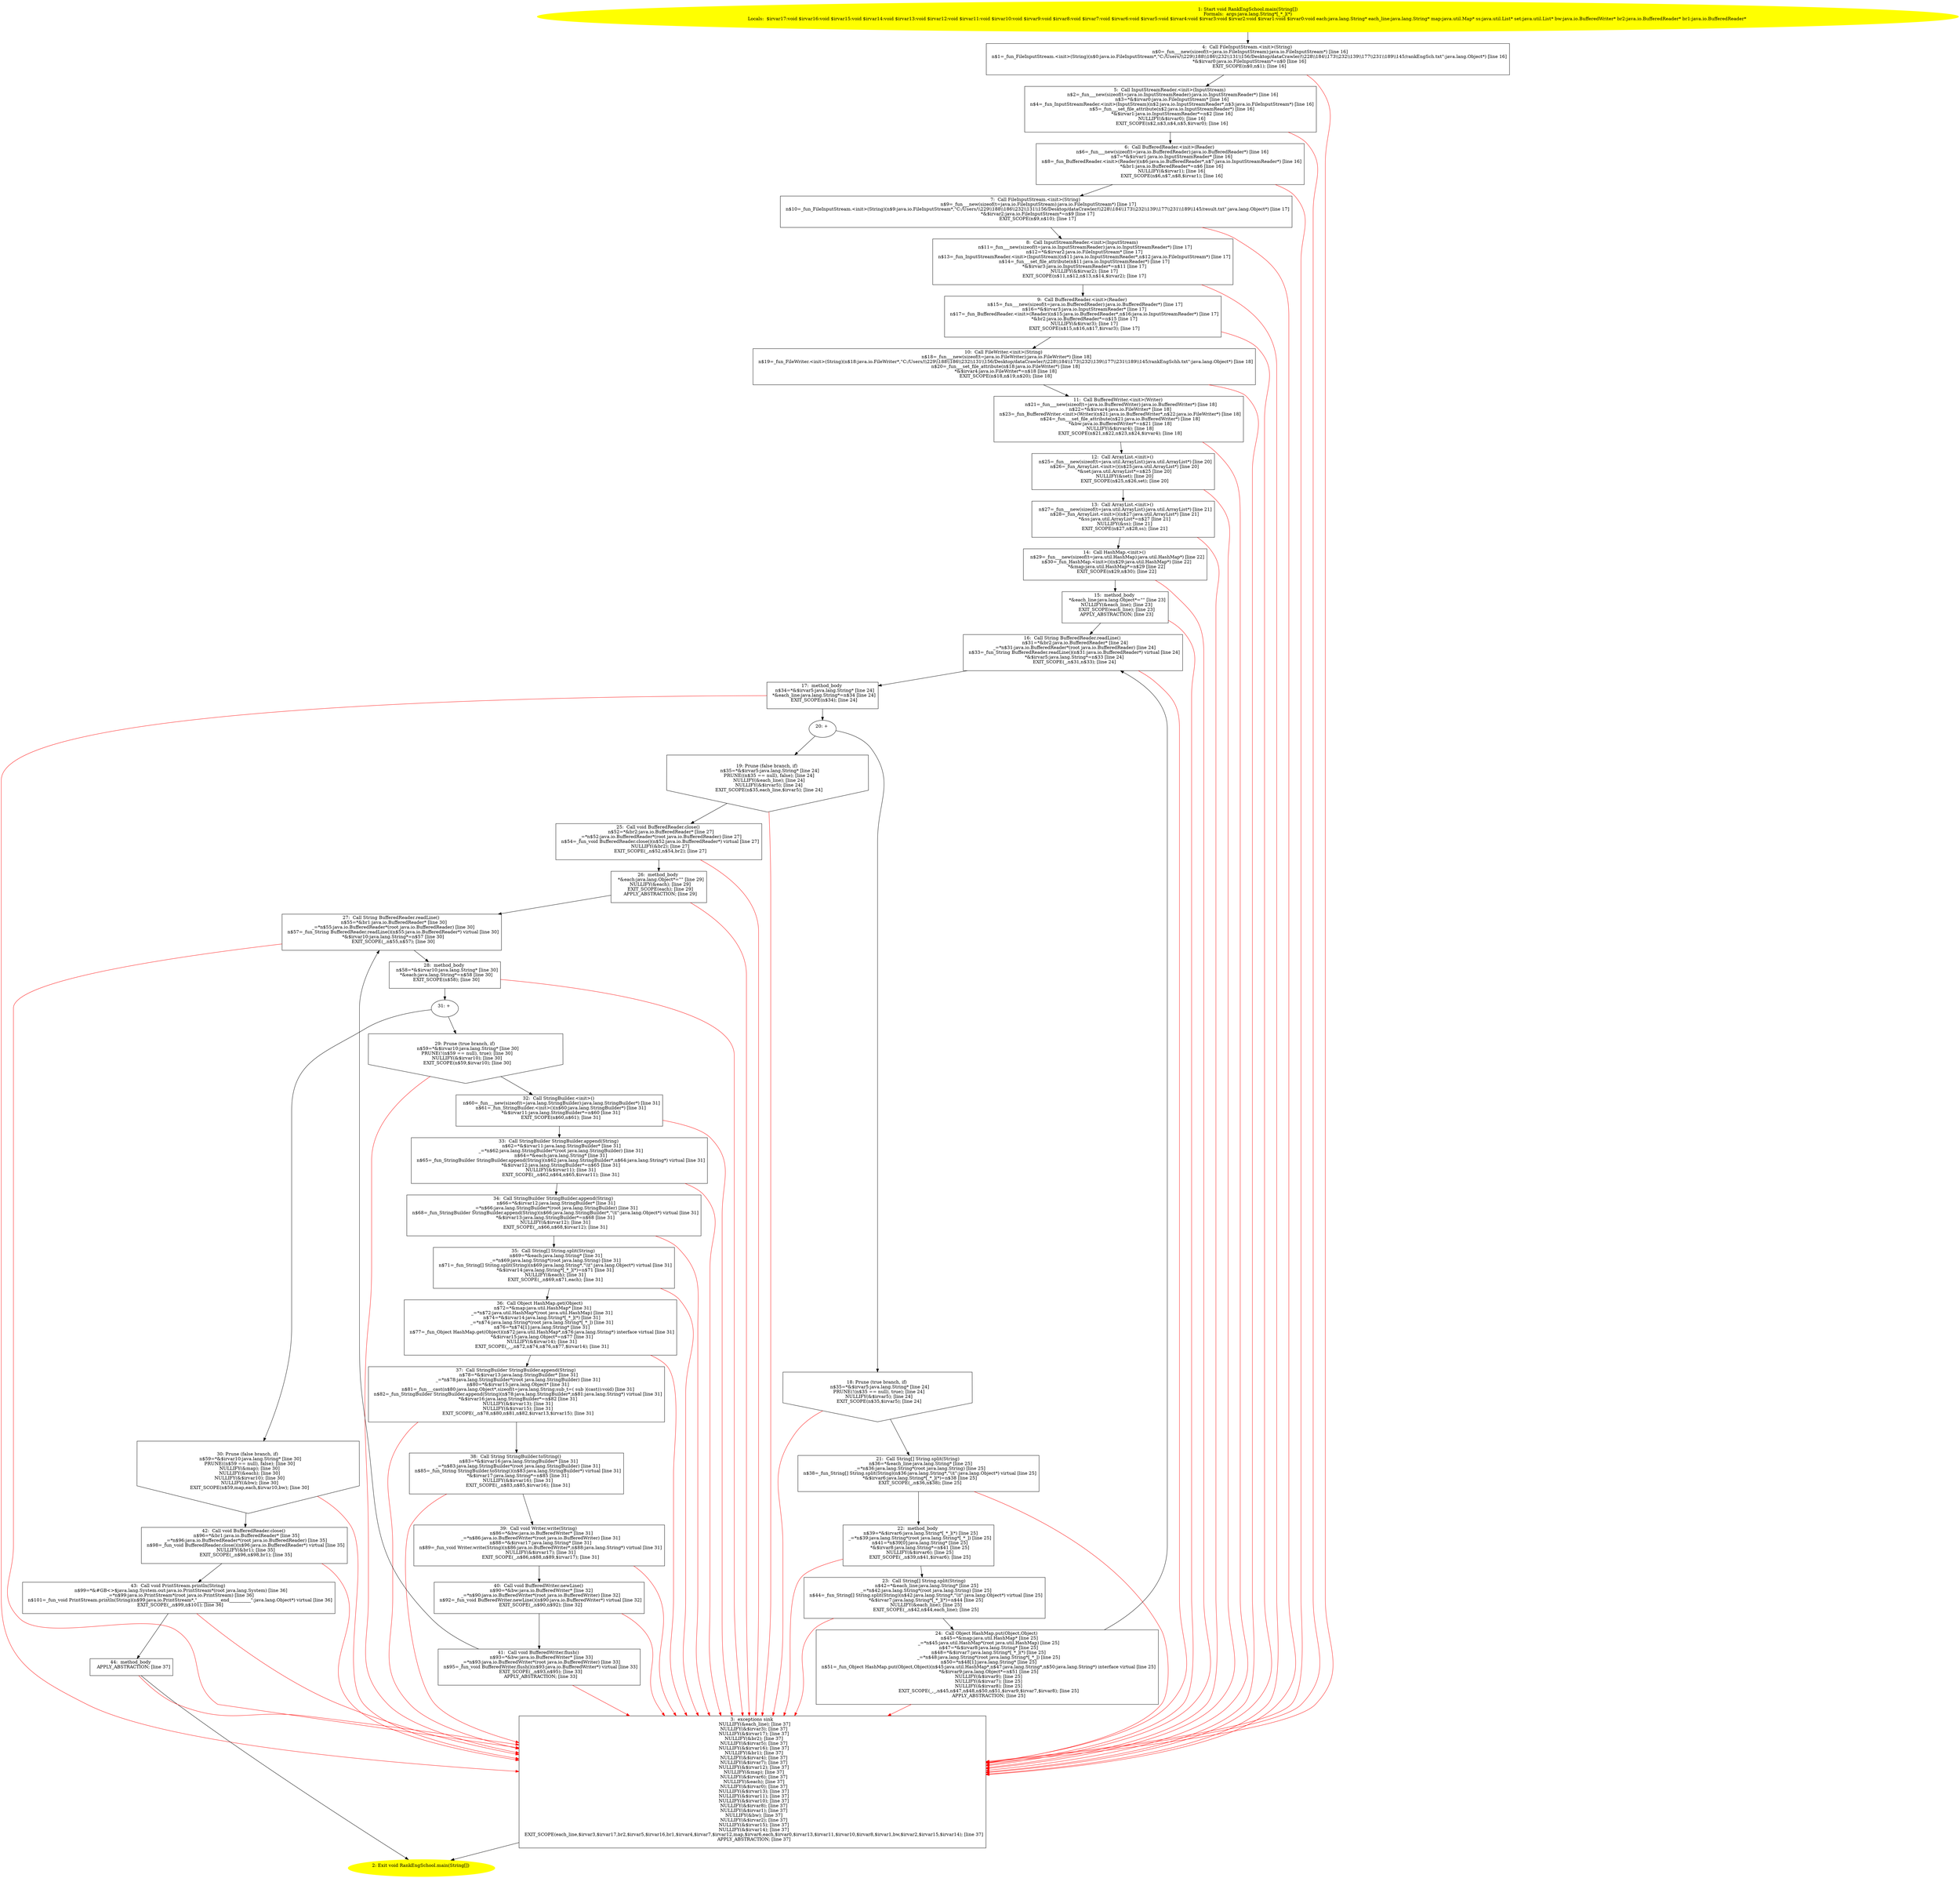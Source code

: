 /* @generated */
digraph cfg {
"com.dulishuo.zhongyingwang.RankEngSchool.main(java.lang.String[]):void.7a9d88ac9bb2d493d46384ecd765ca71_1" [label="1: Start void RankEngSchool.main(String[])\nFormals:  args:java.lang.String*[_*_](*)\nLocals:  $irvar17:void $irvar16:void $irvar15:void $irvar14:void $irvar13:void $irvar12:void $irvar11:void $irvar10:void $irvar9:void $irvar8:void $irvar7:void $irvar6:void $irvar5:void $irvar4:void $irvar3:void $irvar2:void $irvar1:void $irvar0:void each:java.lang.String* each_line:java.lang.String* map:java.util.Map* ss:java.util.List* set:java.util.List* bw:java.io.BufferedWriter* br2:java.io.BufferedReader* br1:java.io.BufferedReader* \n  " color=yellow style=filled]
	

	 "com.dulishuo.zhongyingwang.RankEngSchool.main(java.lang.String[]):void.7a9d88ac9bb2d493d46384ecd765ca71_1" -> "com.dulishuo.zhongyingwang.RankEngSchool.main(java.lang.String[]):void.7a9d88ac9bb2d493d46384ecd765ca71_4" ;
"com.dulishuo.zhongyingwang.RankEngSchool.main(java.lang.String[]):void.7a9d88ac9bb2d493d46384ecd765ca71_2" [label="2: Exit void RankEngSchool.main(String[]) \n  " color=yellow style=filled]
	

"com.dulishuo.zhongyingwang.RankEngSchool.main(java.lang.String[]):void.7a9d88ac9bb2d493d46384ecd765ca71_3" [label="3:  exceptions sink \n   NULLIFY(&each_line); [line 37]\n  NULLIFY(&$irvar3); [line 37]\n  NULLIFY(&$irvar17); [line 37]\n  NULLIFY(&br2); [line 37]\n  NULLIFY(&$irvar5); [line 37]\n  NULLIFY(&$irvar16); [line 37]\n  NULLIFY(&br1); [line 37]\n  NULLIFY(&$irvar4); [line 37]\n  NULLIFY(&$irvar7); [line 37]\n  NULLIFY(&$irvar12); [line 37]\n  NULLIFY(&map); [line 37]\n  NULLIFY(&$irvar6); [line 37]\n  NULLIFY(&each); [line 37]\n  NULLIFY(&$irvar0); [line 37]\n  NULLIFY(&$irvar13); [line 37]\n  NULLIFY(&$irvar11); [line 37]\n  NULLIFY(&$irvar10); [line 37]\n  NULLIFY(&$irvar8); [line 37]\n  NULLIFY(&$irvar1); [line 37]\n  NULLIFY(&bw); [line 37]\n  NULLIFY(&$irvar2); [line 37]\n  NULLIFY(&$irvar15); [line 37]\n  NULLIFY(&$irvar14); [line 37]\n  EXIT_SCOPE(each_line,$irvar3,$irvar17,br2,$irvar5,$irvar16,br1,$irvar4,$irvar7,$irvar12,map,$irvar6,each,$irvar0,$irvar13,$irvar11,$irvar10,$irvar8,$irvar1,bw,$irvar2,$irvar15,$irvar14); [line 37]\n  APPLY_ABSTRACTION; [line 37]\n " shape="box"]
	

	 "com.dulishuo.zhongyingwang.RankEngSchool.main(java.lang.String[]):void.7a9d88ac9bb2d493d46384ecd765ca71_3" -> "com.dulishuo.zhongyingwang.RankEngSchool.main(java.lang.String[]):void.7a9d88ac9bb2d493d46384ecd765ca71_2" ;
"com.dulishuo.zhongyingwang.RankEngSchool.main(java.lang.String[]):void.7a9d88ac9bb2d493d46384ecd765ca71_4" [label="4:  Call FileInputStream.<init>(String) \n   n$0=_fun___new(sizeof(t=java.io.FileInputStream):java.io.FileInputStream*) [line 16]\n  n$1=_fun_FileInputStream.<init>(String)(n$0:java.io.FileInputStream*,\"C:/Users/\\\\229\\\\188\\\\186\\\\232\\\\131\\\\156/Desktop/dataCrawler/\\\\228\\\\184\\\\173\\\\232\\\\139\\\\177\\\\231\\\\189\\\\145/rankEngSch.txt\":java.lang.Object*) [line 16]\n  *&$irvar0:java.io.FileInputStream*=n$0 [line 16]\n  EXIT_SCOPE(n$0,n$1); [line 16]\n " shape="box"]
	

	 "com.dulishuo.zhongyingwang.RankEngSchool.main(java.lang.String[]):void.7a9d88ac9bb2d493d46384ecd765ca71_4" -> "com.dulishuo.zhongyingwang.RankEngSchool.main(java.lang.String[]):void.7a9d88ac9bb2d493d46384ecd765ca71_5" ;
	 "com.dulishuo.zhongyingwang.RankEngSchool.main(java.lang.String[]):void.7a9d88ac9bb2d493d46384ecd765ca71_4" -> "com.dulishuo.zhongyingwang.RankEngSchool.main(java.lang.String[]):void.7a9d88ac9bb2d493d46384ecd765ca71_3" [color="red" ];
"com.dulishuo.zhongyingwang.RankEngSchool.main(java.lang.String[]):void.7a9d88ac9bb2d493d46384ecd765ca71_5" [label="5:  Call InputStreamReader.<init>(InputStream) \n   n$2=_fun___new(sizeof(t=java.io.InputStreamReader):java.io.InputStreamReader*) [line 16]\n  n$3=*&$irvar0:java.io.FileInputStream* [line 16]\n  n$4=_fun_InputStreamReader.<init>(InputStream)(n$2:java.io.InputStreamReader*,n$3:java.io.FileInputStream*) [line 16]\n  n$5=_fun___set_file_attribute(n$2:java.io.InputStreamReader*) [line 16]\n  *&$irvar1:java.io.InputStreamReader*=n$2 [line 16]\n  NULLIFY(&$irvar0); [line 16]\n  EXIT_SCOPE(n$2,n$3,n$4,n$5,$irvar0); [line 16]\n " shape="box"]
	

	 "com.dulishuo.zhongyingwang.RankEngSchool.main(java.lang.String[]):void.7a9d88ac9bb2d493d46384ecd765ca71_5" -> "com.dulishuo.zhongyingwang.RankEngSchool.main(java.lang.String[]):void.7a9d88ac9bb2d493d46384ecd765ca71_6" ;
	 "com.dulishuo.zhongyingwang.RankEngSchool.main(java.lang.String[]):void.7a9d88ac9bb2d493d46384ecd765ca71_5" -> "com.dulishuo.zhongyingwang.RankEngSchool.main(java.lang.String[]):void.7a9d88ac9bb2d493d46384ecd765ca71_3" [color="red" ];
"com.dulishuo.zhongyingwang.RankEngSchool.main(java.lang.String[]):void.7a9d88ac9bb2d493d46384ecd765ca71_6" [label="6:  Call BufferedReader.<init>(Reader) \n   n$6=_fun___new(sizeof(t=java.io.BufferedReader):java.io.BufferedReader*) [line 16]\n  n$7=*&$irvar1:java.io.InputStreamReader* [line 16]\n  n$8=_fun_BufferedReader.<init>(Reader)(n$6:java.io.BufferedReader*,n$7:java.io.InputStreamReader*) [line 16]\n  *&br1:java.io.BufferedReader*=n$6 [line 16]\n  NULLIFY(&$irvar1); [line 16]\n  EXIT_SCOPE(n$6,n$7,n$8,$irvar1); [line 16]\n " shape="box"]
	

	 "com.dulishuo.zhongyingwang.RankEngSchool.main(java.lang.String[]):void.7a9d88ac9bb2d493d46384ecd765ca71_6" -> "com.dulishuo.zhongyingwang.RankEngSchool.main(java.lang.String[]):void.7a9d88ac9bb2d493d46384ecd765ca71_7" ;
	 "com.dulishuo.zhongyingwang.RankEngSchool.main(java.lang.String[]):void.7a9d88ac9bb2d493d46384ecd765ca71_6" -> "com.dulishuo.zhongyingwang.RankEngSchool.main(java.lang.String[]):void.7a9d88ac9bb2d493d46384ecd765ca71_3" [color="red" ];
"com.dulishuo.zhongyingwang.RankEngSchool.main(java.lang.String[]):void.7a9d88ac9bb2d493d46384ecd765ca71_7" [label="7:  Call FileInputStream.<init>(String) \n   n$9=_fun___new(sizeof(t=java.io.FileInputStream):java.io.FileInputStream*) [line 17]\n  n$10=_fun_FileInputStream.<init>(String)(n$9:java.io.FileInputStream*,\"C:/Users/\\\\229\\\\188\\\\186\\\\232\\\\131\\\\156/Desktop/dataCrawler/\\\\228\\\\184\\\\173\\\\232\\\\139\\\\177\\\\231\\\\189\\\\145/result.txt\":java.lang.Object*) [line 17]\n  *&$irvar2:java.io.FileInputStream*=n$9 [line 17]\n  EXIT_SCOPE(n$9,n$10); [line 17]\n " shape="box"]
	

	 "com.dulishuo.zhongyingwang.RankEngSchool.main(java.lang.String[]):void.7a9d88ac9bb2d493d46384ecd765ca71_7" -> "com.dulishuo.zhongyingwang.RankEngSchool.main(java.lang.String[]):void.7a9d88ac9bb2d493d46384ecd765ca71_8" ;
	 "com.dulishuo.zhongyingwang.RankEngSchool.main(java.lang.String[]):void.7a9d88ac9bb2d493d46384ecd765ca71_7" -> "com.dulishuo.zhongyingwang.RankEngSchool.main(java.lang.String[]):void.7a9d88ac9bb2d493d46384ecd765ca71_3" [color="red" ];
"com.dulishuo.zhongyingwang.RankEngSchool.main(java.lang.String[]):void.7a9d88ac9bb2d493d46384ecd765ca71_8" [label="8:  Call InputStreamReader.<init>(InputStream) \n   n$11=_fun___new(sizeof(t=java.io.InputStreamReader):java.io.InputStreamReader*) [line 17]\n  n$12=*&$irvar2:java.io.FileInputStream* [line 17]\n  n$13=_fun_InputStreamReader.<init>(InputStream)(n$11:java.io.InputStreamReader*,n$12:java.io.FileInputStream*) [line 17]\n  n$14=_fun___set_file_attribute(n$11:java.io.InputStreamReader*) [line 17]\n  *&$irvar3:java.io.InputStreamReader*=n$11 [line 17]\n  NULLIFY(&$irvar2); [line 17]\n  EXIT_SCOPE(n$11,n$12,n$13,n$14,$irvar2); [line 17]\n " shape="box"]
	

	 "com.dulishuo.zhongyingwang.RankEngSchool.main(java.lang.String[]):void.7a9d88ac9bb2d493d46384ecd765ca71_8" -> "com.dulishuo.zhongyingwang.RankEngSchool.main(java.lang.String[]):void.7a9d88ac9bb2d493d46384ecd765ca71_9" ;
	 "com.dulishuo.zhongyingwang.RankEngSchool.main(java.lang.String[]):void.7a9d88ac9bb2d493d46384ecd765ca71_8" -> "com.dulishuo.zhongyingwang.RankEngSchool.main(java.lang.String[]):void.7a9d88ac9bb2d493d46384ecd765ca71_3" [color="red" ];
"com.dulishuo.zhongyingwang.RankEngSchool.main(java.lang.String[]):void.7a9d88ac9bb2d493d46384ecd765ca71_9" [label="9:  Call BufferedReader.<init>(Reader) \n   n$15=_fun___new(sizeof(t=java.io.BufferedReader):java.io.BufferedReader*) [line 17]\n  n$16=*&$irvar3:java.io.InputStreamReader* [line 17]\n  n$17=_fun_BufferedReader.<init>(Reader)(n$15:java.io.BufferedReader*,n$16:java.io.InputStreamReader*) [line 17]\n  *&br2:java.io.BufferedReader*=n$15 [line 17]\n  NULLIFY(&$irvar3); [line 17]\n  EXIT_SCOPE(n$15,n$16,n$17,$irvar3); [line 17]\n " shape="box"]
	

	 "com.dulishuo.zhongyingwang.RankEngSchool.main(java.lang.String[]):void.7a9d88ac9bb2d493d46384ecd765ca71_9" -> "com.dulishuo.zhongyingwang.RankEngSchool.main(java.lang.String[]):void.7a9d88ac9bb2d493d46384ecd765ca71_10" ;
	 "com.dulishuo.zhongyingwang.RankEngSchool.main(java.lang.String[]):void.7a9d88ac9bb2d493d46384ecd765ca71_9" -> "com.dulishuo.zhongyingwang.RankEngSchool.main(java.lang.String[]):void.7a9d88ac9bb2d493d46384ecd765ca71_3" [color="red" ];
"com.dulishuo.zhongyingwang.RankEngSchool.main(java.lang.String[]):void.7a9d88ac9bb2d493d46384ecd765ca71_10" [label="10:  Call FileWriter.<init>(String) \n   n$18=_fun___new(sizeof(t=java.io.FileWriter):java.io.FileWriter*) [line 18]\n  n$19=_fun_FileWriter.<init>(String)(n$18:java.io.FileWriter*,\"C:/Users/\\\\229\\\\188\\\\186\\\\232\\\\131\\\\156/Desktop/dataCrawler/\\\\228\\\\184\\\\173\\\\232\\\\139\\\\177\\\\231\\\\189\\\\145/rankEngSchh.txt\":java.lang.Object*) [line 18]\n  n$20=_fun___set_file_attribute(n$18:java.io.FileWriter*) [line 18]\n  *&$irvar4:java.io.FileWriter*=n$18 [line 18]\n  EXIT_SCOPE(n$18,n$19,n$20); [line 18]\n " shape="box"]
	

	 "com.dulishuo.zhongyingwang.RankEngSchool.main(java.lang.String[]):void.7a9d88ac9bb2d493d46384ecd765ca71_10" -> "com.dulishuo.zhongyingwang.RankEngSchool.main(java.lang.String[]):void.7a9d88ac9bb2d493d46384ecd765ca71_11" ;
	 "com.dulishuo.zhongyingwang.RankEngSchool.main(java.lang.String[]):void.7a9d88ac9bb2d493d46384ecd765ca71_10" -> "com.dulishuo.zhongyingwang.RankEngSchool.main(java.lang.String[]):void.7a9d88ac9bb2d493d46384ecd765ca71_3" [color="red" ];
"com.dulishuo.zhongyingwang.RankEngSchool.main(java.lang.String[]):void.7a9d88ac9bb2d493d46384ecd765ca71_11" [label="11:  Call BufferedWriter.<init>(Writer) \n   n$21=_fun___new(sizeof(t=java.io.BufferedWriter):java.io.BufferedWriter*) [line 18]\n  n$22=*&$irvar4:java.io.FileWriter* [line 18]\n  n$23=_fun_BufferedWriter.<init>(Writer)(n$21:java.io.BufferedWriter*,n$22:java.io.FileWriter*) [line 18]\n  n$24=_fun___set_file_attribute(n$21:java.io.BufferedWriter*) [line 18]\n  *&bw:java.io.BufferedWriter*=n$21 [line 18]\n  NULLIFY(&$irvar4); [line 18]\n  EXIT_SCOPE(n$21,n$22,n$23,n$24,$irvar4); [line 18]\n " shape="box"]
	

	 "com.dulishuo.zhongyingwang.RankEngSchool.main(java.lang.String[]):void.7a9d88ac9bb2d493d46384ecd765ca71_11" -> "com.dulishuo.zhongyingwang.RankEngSchool.main(java.lang.String[]):void.7a9d88ac9bb2d493d46384ecd765ca71_12" ;
	 "com.dulishuo.zhongyingwang.RankEngSchool.main(java.lang.String[]):void.7a9d88ac9bb2d493d46384ecd765ca71_11" -> "com.dulishuo.zhongyingwang.RankEngSchool.main(java.lang.String[]):void.7a9d88ac9bb2d493d46384ecd765ca71_3" [color="red" ];
"com.dulishuo.zhongyingwang.RankEngSchool.main(java.lang.String[]):void.7a9d88ac9bb2d493d46384ecd765ca71_12" [label="12:  Call ArrayList.<init>() \n   n$25=_fun___new(sizeof(t=java.util.ArrayList):java.util.ArrayList*) [line 20]\n  n$26=_fun_ArrayList.<init>()(n$25:java.util.ArrayList*) [line 20]\n  *&set:java.util.ArrayList*=n$25 [line 20]\n  NULLIFY(&set); [line 20]\n  EXIT_SCOPE(n$25,n$26,set); [line 20]\n " shape="box"]
	

	 "com.dulishuo.zhongyingwang.RankEngSchool.main(java.lang.String[]):void.7a9d88ac9bb2d493d46384ecd765ca71_12" -> "com.dulishuo.zhongyingwang.RankEngSchool.main(java.lang.String[]):void.7a9d88ac9bb2d493d46384ecd765ca71_13" ;
	 "com.dulishuo.zhongyingwang.RankEngSchool.main(java.lang.String[]):void.7a9d88ac9bb2d493d46384ecd765ca71_12" -> "com.dulishuo.zhongyingwang.RankEngSchool.main(java.lang.String[]):void.7a9d88ac9bb2d493d46384ecd765ca71_3" [color="red" ];
"com.dulishuo.zhongyingwang.RankEngSchool.main(java.lang.String[]):void.7a9d88ac9bb2d493d46384ecd765ca71_13" [label="13:  Call ArrayList.<init>() \n   n$27=_fun___new(sizeof(t=java.util.ArrayList):java.util.ArrayList*) [line 21]\n  n$28=_fun_ArrayList.<init>()(n$27:java.util.ArrayList*) [line 21]\n  *&ss:java.util.ArrayList*=n$27 [line 21]\n  NULLIFY(&ss); [line 21]\n  EXIT_SCOPE(n$27,n$28,ss); [line 21]\n " shape="box"]
	

	 "com.dulishuo.zhongyingwang.RankEngSchool.main(java.lang.String[]):void.7a9d88ac9bb2d493d46384ecd765ca71_13" -> "com.dulishuo.zhongyingwang.RankEngSchool.main(java.lang.String[]):void.7a9d88ac9bb2d493d46384ecd765ca71_14" ;
	 "com.dulishuo.zhongyingwang.RankEngSchool.main(java.lang.String[]):void.7a9d88ac9bb2d493d46384ecd765ca71_13" -> "com.dulishuo.zhongyingwang.RankEngSchool.main(java.lang.String[]):void.7a9d88ac9bb2d493d46384ecd765ca71_3" [color="red" ];
"com.dulishuo.zhongyingwang.RankEngSchool.main(java.lang.String[]):void.7a9d88ac9bb2d493d46384ecd765ca71_14" [label="14:  Call HashMap.<init>() \n   n$29=_fun___new(sizeof(t=java.util.HashMap):java.util.HashMap*) [line 22]\n  n$30=_fun_HashMap.<init>()(n$29:java.util.HashMap*) [line 22]\n  *&map:java.util.HashMap*=n$29 [line 22]\n  EXIT_SCOPE(n$29,n$30); [line 22]\n " shape="box"]
	

	 "com.dulishuo.zhongyingwang.RankEngSchool.main(java.lang.String[]):void.7a9d88ac9bb2d493d46384ecd765ca71_14" -> "com.dulishuo.zhongyingwang.RankEngSchool.main(java.lang.String[]):void.7a9d88ac9bb2d493d46384ecd765ca71_15" ;
	 "com.dulishuo.zhongyingwang.RankEngSchool.main(java.lang.String[]):void.7a9d88ac9bb2d493d46384ecd765ca71_14" -> "com.dulishuo.zhongyingwang.RankEngSchool.main(java.lang.String[]):void.7a9d88ac9bb2d493d46384ecd765ca71_3" [color="red" ];
"com.dulishuo.zhongyingwang.RankEngSchool.main(java.lang.String[]):void.7a9d88ac9bb2d493d46384ecd765ca71_15" [label="15:  method_body \n   *&each_line:java.lang.Object*=\"\" [line 23]\n  NULLIFY(&each_line); [line 23]\n  EXIT_SCOPE(each_line); [line 23]\n  APPLY_ABSTRACTION; [line 23]\n " shape="box"]
	

	 "com.dulishuo.zhongyingwang.RankEngSchool.main(java.lang.String[]):void.7a9d88ac9bb2d493d46384ecd765ca71_15" -> "com.dulishuo.zhongyingwang.RankEngSchool.main(java.lang.String[]):void.7a9d88ac9bb2d493d46384ecd765ca71_16" ;
	 "com.dulishuo.zhongyingwang.RankEngSchool.main(java.lang.String[]):void.7a9d88ac9bb2d493d46384ecd765ca71_15" -> "com.dulishuo.zhongyingwang.RankEngSchool.main(java.lang.String[]):void.7a9d88ac9bb2d493d46384ecd765ca71_3" [color="red" ];
"com.dulishuo.zhongyingwang.RankEngSchool.main(java.lang.String[]):void.7a9d88ac9bb2d493d46384ecd765ca71_16" [label="16:  Call String BufferedReader.readLine() \n   n$31=*&br2:java.io.BufferedReader* [line 24]\n  _=*n$31:java.io.BufferedReader*(root java.io.BufferedReader) [line 24]\n  n$33=_fun_String BufferedReader.readLine()(n$31:java.io.BufferedReader*) virtual [line 24]\n  *&$irvar5:java.lang.String*=n$33 [line 24]\n  EXIT_SCOPE(_,n$31,n$33); [line 24]\n " shape="box"]
	

	 "com.dulishuo.zhongyingwang.RankEngSchool.main(java.lang.String[]):void.7a9d88ac9bb2d493d46384ecd765ca71_16" -> "com.dulishuo.zhongyingwang.RankEngSchool.main(java.lang.String[]):void.7a9d88ac9bb2d493d46384ecd765ca71_17" ;
	 "com.dulishuo.zhongyingwang.RankEngSchool.main(java.lang.String[]):void.7a9d88ac9bb2d493d46384ecd765ca71_16" -> "com.dulishuo.zhongyingwang.RankEngSchool.main(java.lang.String[]):void.7a9d88ac9bb2d493d46384ecd765ca71_3" [color="red" ];
"com.dulishuo.zhongyingwang.RankEngSchool.main(java.lang.String[]):void.7a9d88ac9bb2d493d46384ecd765ca71_17" [label="17:  method_body \n   n$34=*&$irvar5:java.lang.String* [line 24]\n  *&each_line:java.lang.String*=n$34 [line 24]\n  EXIT_SCOPE(n$34); [line 24]\n " shape="box"]
	

	 "com.dulishuo.zhongyingwang.RankEngSchool.main(java.lang.String[]):void.7a9d88ac9bb2d493d46384ecd765ca71_17" -> "com.dulishuo.zhongyingwang.RankEngSchool.main(java.lang.String[]):void.7a9d88ac9bb2d493d46384ecd765ca71_20" ;
	 "com.dulishuo.zhongyingwang.RankEngSchool.main(java.lang.String[]):void.7a9d88ac9bb2d493d46384ecd765ca71_17" -> "com.dulishuo.zhongyingwang.RankEngSchool.main(java.lang.String[]):void.7a9d88ac9bb2d493d46384ecd765ca71_3" [color="red" ];
"com.dulishuo.zhongyingwang.RankEngSchool.main(java.lang.String[]):void.7a9d88ac9bb2d493d46384ecd765ca71_18" [label="18: Prune (true branch, if) \n   n$35=*&$irvar5:java.lang.String* [line 24]\n  PRUNE(!(n$35 == null), true); [line 24]\n  NULLIFY(&$irvar5); [line 24]\n  EXIT_SCOPE(n$35,$irvar5); [line 24]\n " shape="invhouse"]
	

	 "com.dulishuo.zhongyingwang.RankEngSchool.main(java.lang.String[]):void.7a9d88ac9bb2d493d46384ecd765ca71_18" -> "com.dulishuo.zhongyingwang.RankEngSchool.main(java.lang.String[]):void.7a9d88ac9bb2d493d46384ecd765ca71_21" ;
	 "com.dulishuo.zhongyingwang.RankEngSchool.main(java.lang.String[]):void.7a9d88ac9bb2d493d46384ecd765ca71_18" -> "com.dulishuo.zhongyingwang.RankEngSchool.main(java.lang.String[]):void.7a9d88ac9bb2d493d46384ecd765ca71_3" [color="red" ];
"com.dulishuo.zhongyingwang.RankEngSchool.main(java.lang.String[]):void.7a9d88ac9bb2d493d46384ecd765ca71_19" [label="19: Prune (false branch, if) \n   n$35=*&$irvar5:java.lang.String* [line 24]\n  PRUNE((n$35 == null), false); [line 24]\n  NULLIFY(&each_line); [line 24]\n  NULLIFY(&$irvar5); [line 24]\n  EXIT_SCOPE(n$35,each_line,$irvar5); [line 24]\n " shape="invhouse"]
	

	 "com.dulishuo.zhongyingwang.RankEngSchool.main(java.lang.String[]):void.7a9d88ac9bb2d493d46384ecd765ca71_19" -> "com.dulishuo.zhongyingwang.RankEngSchool.main(java.lang.String[]):void.7a9d88ac9bb2d493d46384ecd765ca71_25" ;
	 "com.dulishuo.zhongyingwang.RankEngSchool.main(java.lang.String[]):void.7a9d88ac9bb2d493d46384ecd765ca71_19" -> "com.dulishuo.zhongyingwang.RankEngSchool.main(java.lang.String[]):void.7a9d88ac9bb2d493d46384ecd765ca71_3" [color="red" ];
"com.dulishuo.zhongyingwang.RankEngSchool.main(java.lang.String[]):void.7a9d88ac9bb2d493d46384ecd765ca71_20" [label="20: + \n  " ]
	

	 "com.dulishuo.zhongyingwang.RankEngSchool.main(java.lang.String[]):void.7a9d88ac9bb2d493d46384ecd765ca71_20" -> "com.dulishuo.zhongyingwang.RankEngSchool.main(java.lang.String[]):void.7a9d88ac9bb2d493d46384ecd765ca71_18" ;
	 "com.dulishuo.zhongyingwang.RankEngSchool.main(java.lang.String[]):void.7a9d88ac9bb2d493d46384ecd765ca71_20" -> "com.dulishuo.zhongyingwang.RankEngSchool.main(java.lang.String[]):void.7a9d88ac9bb2d493d46384ecd765ca71_19" ;
"com.dulishuo.zhongyingwang.RankEngSchool.main(java.lang.String[]):void.7a9d88ac9bb2d493d46384ecd765ca71_21" [label="21:  Call String[] String.split(String) \n   n$36=*&each_line:java.lang.String* [line 25]\n  _=*n$36:java.lang.String*(root java.lang.String) [line 25]\n  n$38=_fun_String[] String.split(String)(n$36:java.lang.String*,\"\\\\t\":java.lang.Object*) virtual [line 25]\n  *&$irvar6:java.lang.String*[_*_](*)=n$38 [line 25]\n  EXIT_SCOPE(_,n$36,n$38); [line 25]\n " shape="box"]
	

	 "com.dulishuo.zhongyingwang.RankEngSchool.main(java.lang.String[]):void.7a9d88ac9bb2d493d46384ecd765ca71_21" -> "com.dulishuo.zhongyingwang.RankEngSchool.main(java.lang.String[]):void.7a9d88ac9bb2d493d46384ecd765ca71_22" ;
	 "com.dulishuo.zhongyingwang.RankEngSchool.main(java.lang.String[]):void.7a9d88ac9bb2d493d46384ecd765ca71_21" -> "com.dulishuo.zhongyingwang.RankEngSchool.main(java.lang.String[]):void.7a9d88ac9bb2d493d46384ecd765ca71_3" [color="red" ];
"com.dulishuo.zhongyingwang.RankEngSchool.main(java.lang.String[]):void.7a9d88ac9bb2d493d46384ecd765ca71_22" [label="22:  method_body \n   n$39=*&$irvar6:java.lang.String*[_*_](*) [line 25]\n  _=*n$39:java.lang.String*(root java.lang.String*[_*_]) [line 25]\n  n$41=*n$39[0]:java.lang.String* [line 25]\n  *&$irvar8:java.lang.String*=n$41 [line 25]\n  NULLIFY(&$irvar6); [line 25]\n  EXIT_SCOPE(_,n$39,n$41,$irvar6); [line 25]\n " shape="box"]
	

	 "com.dulishuo.zhongyingwang.RankEngSchool.main(java.lang.String[]):void.7a9d88ac9bb2d493d46384ecd765ca71_22" -> "com.dulishuo.zhongyingwang.RankEngSchool.main(java.lang.String[]):void.7a9d88ac9bb2d493d46384ecd765ca71_23" ;
	 "com.dulishuo.zhongyingwang.RankEngSchool.main(java.lang.String[]):void.7a9d88ac9bb2d493d46384ecd765ca71_22" -> "com.dulishuo.zhongyingwang.RankEngSchool.main(java.lang.String[]):void.7a9d88ac9bb2d493d46384ecd765ca71_3" [color="red" ];
"com.dulishuo.zhongyingwang.RankEngSchool.main(java.lang.String[]):void.7a9d88ac9bb2d493d46384ecd765ca71_23" [label="23:  Call String[] String.split(String) \n   n$42=*&each_line:java.lang.String* [line 25]\n  _=*n$42:java.lang.String*(root java.lang.String) [line 25]\n  n$44=_fun_String[] String.split(String)(n$42:java.lang.String*,\"\\\\t\":java.lang.Object*) virtual [line 25]\n  *&$irvar7:java.lang.String*[_*_](*)=n$44 [line 25]\n  NULLIFY(&each_line); [line 25]\n  EXIT_SCOPE(_,n$42,n$44,each_line); [line 25]\n " shape="box"]
	

	 "com.dulishuo.zhongyingwang.RankEngSchool.main(java.lang.String[]):void.7a9d88ac9bb2d493d46384ecd765ca71_23" -> "com.dulishuo.zhongyingwang.RankEngSchool.main(java.lang.String[]):void.7a9d88ac9bb2d493d46384ecd765ca71_24" ;
	 "com.dulishuo.zhongyingwang.RankEngSchool.main(java.lang.String[]):void.7a9d88ac9bb2d493d46384ecd765ca71_23" -> "com.dulishuo.zhongyingwang.RankEngSchool.main(java.lang.String[]):void.7a9d88ac9bb2d493d46384ecd765ca71_3" [color="red" ];
"com.dulishuo.zhongyingwang.RankEngSchool.main(java.lang.String[]):void.7a9d88ac9bb2d493d46384ecd765ca71_24" [label="24:  Call Object HashMap.put(Object,Object) \n   n$45=*&map:java.util.HashMap* [line 25]\n  _=*n$45:java.util.HashMap*(root java.util.HashMap) [line 25]\n  n$47=*&$irvar8:java.lang.String* [line 25]\n  n$48=*&$irvar7:java.lang.String*[_*_](*) [line 25]\n  _=*n$48:java.lang.String*(root java.lang.String*[_*_]) [line 25]\n  n$50=*n$48[1]:java.lang.String* [line 25]\n  n$51=_fun_Object HashMap.put(Object,Object)(n$45:java.util.HashMap*,n$47:java.lang.String*,n$50:java.lang.String*) interface virtual [line 25]\n  *&$irvar9:java.lang.Object*=n$51 [line 25]\n  NULLIFY(&$irvar9); [line 25]\n  NULLIFY(&$irvar7); [line 25]\n  NULLIFY(&$irvar8); [line 25]\n  EXIT_SCOPE(_,_,n$45,n$47,n$48,n$50,n$51,$irvar9,$irvar7,$irvar8); [line 25]\n  APPLY_ABSTRACTION; [line 25]\n " shape="box"]
	

	 "com.dulishuo.zhongyingwang.RankEngSchool.main(java.lang.String[]):void.7a9d88ac9bb2d493d46384ecd765ca71_24" -> "com.dulishuo.zhongyingwang.RankEngSchool.main(java.lang.String[]):void.7a9d88ac9bb2d493d46384ecd765ca71_16" ;
	 "com.dulishuo.zhongyingwang.RankEngSchool.main(java.lang.String[]):void.7a9d88ac9bb2d493d46384ecd765ca71_24" -> "com.dulishuo.zhongyingwang.RankEngSchool.main(java.lang.String[]):void.7a9d88ac9bb2d493d46384ecd765ca71_3" [color="red" ];
"com.dulishuo.zhongyingwang.RankEngSchool.main(java.lang.String[]):void.7a9d88ac9bb2d493d46384ecd765ca71_25" [label="25:  Call void BufferedReader.close() \n   n$52=*&br2:java.io.BufferedReader* [line 27]\n  _=*n$52:java.io.BufferedReader*(root java.io.BufferedReader) [line 27]\n  n$54=_fun_void BufferedReader.close()(n$52:java.io.BufferedReader*) virtual [line 27]\n  NULLIFY(&br2); [line 27]\n  EXIT_SCOPE(_,n$52,n$54,br2); [line 27]\n " shape="box"]
	

	 "com.dulishuo.zhongyingwang.RankEngSchool.main(java.lang.String[]):void.7a9d88ac9bb2d493d46384ecd765ca71_25" -> "com.dulishuo.zhongyingwang.RankEngSchool.main(java.lang.String[]):void.7a9d88ac9bb2d493d46384ecd765ca71_26" ;
	 "com.dulishuo.zhongyingwang.RankEngSchool.main(java.lang.String[]):void.7a9d88ac9bb2d493d46384ecd765ca71_25" -> "com.dulishuo.zhongyingwang.RankEngSchool.main(java.lang.String[]):void.7a9d88ac9bb2d493d46384ecd765ca71_3" [color="red" ];
"com.dulishuo.zhongyingwang.RankEngSchool.main(java.lang.String[]):void.7a9d88ac9bb2d493d46384ecd765ca71_26" [label="26:  method_body \n   *&each:java.lang.Object*=\"\" [line 29]\n  NULLIFY(&each); [line 29]\n  EXIT_SCOPE(each); [line 29]\n  APPLY_ABSTRACTION; [line 29]\n " shape="box"]
	

	 "com.dulishuo.zhongyingwang.RankEngSchool.main(java.lang.String[]):void.7a9d88ac9bb2d493d46384ecd765ca71_26" -> "com.dulishuo.zhongyingwang.RankEngSchool.main(java.lang.String[]):void.7a9d88ac9bb2d493d46384ecd765ca71_27" ;
	 "com.dulishuo.zhongyingwang.RankEngSchool.main(java.lang.String[]):void.7a9d88ac9bb2d493d46384ecd765ca71_26" -> "com.dulishuo.zhongyingwang.RankEngSchool.main(java.lang.String[]):void.7a9d88ac9bb2d493d46384ecd765ca71_3" [color="red" ];
"com.dulishuo.zhongyingwang.RankEngSchool.main(java.lang.String[]):void.7a9d88ac9bb2d493d46384ecd765ca71_27" [label="27:  Call String BufferedReader.readLine() \n   n$55=*&br1:java.io.BufferedReader* [line 30]\n  _=*n$55:java.io.BufferedReader*(root java.io.BufferedReader) [line 30]\n  n$57=_fun_String BufferedReader.readLine()(n$55:java.io.BufferedReader*) virtual [line 30]\n  *&$irvar10:java.lang.String*=n$57 [line 30]\n  EXIT_SCOPE(_,n$55,n$57); [line 30]\n " shape="box"]
	

	 "com.dulishuo.zhongyingwang.RankEngSchool.main(java.lang.String[]):void.7a9d88ac9bb2d493d46384ecd765ca71_27" -> "com.dulishuo.zhongyingwang.RankEngSchool.main(java.lang.String[]):void.7a9d88ac9bb2d493d46384ecd765ca71_28" ;
	 "com.dulishuo.zhongyingwang.RankEngSchool.main(java.lang.String[]):void.7a9d88ac9bb2d493d46384ecd765ca71_27" -> "com.dulishuo.zhongyingwang.RankEngSchool.main(java.lang.String[]):void.7a9d88ac9bb2d493d46384ecd765ca71_3" [color="red" ];
"com.dulishuo.zhongyingwang.RankEngSchool.main(java.lang.String[]):void.7a9d88ac9bb2d493d46384ecd765ca71_28" [label="28:  method_body \n   n$58=*&$irvar10:java.lang.String* [line 30]\n  *&each:java.lang.String*=n$58 [line 30]\n  EXIT_SCOPE(n$58); [line 30]\n " shape="box"]
	

	 "com.dulishuo.zhongyingwang.RankEngSchool.main(java.lang.String[]):void.7a9d88ac9bb2d493d46384ecd765ca71_28" -> "com.dulishuo.zhongyingwang.RankEngSchool.main(java.lang.String[]):void.7a9d88ac9bb2d493d46384ecd765ca71_31" ;
	 "com.dulishuo.zhongyingwang.RankEngSchool.main(java.lang.String[]):void.7a9d88ac9bb2d493d46384ecd765ca71_28" -> "com.dulishuo.zhongyingwang.RankEngSchool.main(java.lang.String[]):void.7a9d88ac9bb2d493d46384ecd765ca71_3" [color="red" ];
"com.dulishuo.zhongyingwang.RankEngSchool.main(java.lang.String[]):void.7a9d88ac9bb2d493d46384ecd765ca71_29" [label="29: Prune (true branch, if) \n   n$59=*&$irvar10:java.lang.String* [line 30]\n  PRUNE(!(n$59 == null), true); [line 30]\n  NULLIFY(&$irvar10); [line 30]\n  EXIT_SCOPE(n$59,$irvar10); [line 30]\n " shape="invhouse"]
	

	 "com.dulishuo.zhongyingwang.RankEngSchool.main(java.lang.String[]):void.7a9d88ac9bb2d493d46384ecd765ca71_29" -> "com.dulishuo.zhongyingwang.RankEngSchool.main(java.lang.String[]):void.7a9d88ac9bb2d493d46384ecd765ca71_32" ;
	 "com.dulishuo.zhongyingwang.RankEngSchool.main(java.lang.String[]):void.7a9d88ac9bb2d493d46384ecd765ca71_29" -> "com.dulishuo.zhongyingwang.RankEngSchool.main(java.lang.String[]):void.7a9d88ac9bb2d493d46384ecd765ca71_3" [color="red" ];
"com.dulishuo.zhongyingwang.RankEngSchool.main(java.lang.String[]):void.7a9d88ac9bb2d493d46384ecd765ca71_30" [label="30: Prune (false branch, if) \n   n$59=*&$irvar10:java.lang.String* [line 30]\n  PRUNE((n$59 == null), false); [line 30]\n  NULLIFY(&map); [line 30]\n  NULLIFY(&each); [line 30]\n  NULLIFY(&$irvar10); [line 30]\n  NULLIFY(&bw); [line 30]\n  EXIT_SCOPE(n$59,map,each,$irvar10,bw); [line 30]\n " shape="invhouse"]
	

	 "com.dulishuo.zhongyingwang.RankEngSchool.main(java.lang.String[]):void.7a9d88ac9bb2d493d46384ecd765ca71_30" -> "com.dulishuo.zhongyingwang.RankEngSchool.main(java.lang.String[]):void.7a9d88ac9bb2d493d46384ecd765ca71_42" ;
	 "com.dulishuo.zhongyingwang.RankEngSchool.main(java.lang.String[]):void.7a9d88ac9bb2d493d46384ecd765ca71_30" -> "com.dulishuo.zhongyingwang.RankEngSchool.main(java.lang.String[]):void.7a9d88ac9bb2d493d46384ecd765ca71_3" [color="red" ];
"com.dulishuo.zhongyingwang.RankEngSchool.main(java.lang.String[]):void.7a9d88ac9bb2d493d46384ecd765ca71_31" [label="31: + \n  " ]
	

	 "com.dulishuo.zhongyingwang.RankEngSchool.main(java.lang.String[]):void.7a9d88ac9bb2d493d46384ecd765ca71_31" -> "com.dulishuo.zhongyingwang.RankEngSchool.main(java.lang.String[]):void.7a9d88ac9bb2d493d46384ecd765ca71_29" ;
	 "com.dulishuo.zhongyingwang.RankEngSchool.main(java.lang.String[]):void.7a9d88ac9bb2d493d46384ecd765ca71_31" -> "com.dulishuo.zhongyingwang.RankEngSchool.main(java.lang.String[]):void.7a9d88ac9bb2d493d46384ecd765ca71_30" ;
"com.dulishuo.zhongyingwang.RankEngSchool.main(java.lang.String[]):void.7a9d88ac9bb2d493d46384ecd765ca71_32" [label="32:  Call StringBuilder.<init>() \n   n$60=_fun___new(sizeof(t=java.lang.StringBuilder):java.lang.StringBuilder*) [line 31]\n  n$61=_fun_StringBuilder.<init>()(n$60:java.lang.StringBuilder*) [line 31]\n  *&$irvar11:java.lang.StringBuilder*=n$60 [line 31]\n  EXIT_SCOPE(n$60,n$61); [line 31]\n " shape="box"]
	

	 "com.dulishuo.zhongyingwang.RankEngSchool.main(java.lang.String[]):void.7a9d88ac9bb2d493d46384ecd765ca71_32" -> "com.dulishuo.zhongyingwang.RankEngSchool.main(java.lang.String[]):void.7a9d88ac9bb2d493d46384ecd765ca71_33" ;
	 "com.dulishuo.zhongyingwang.RankEngSchool.main(java.lang.String[]):void.7a9d88ac9bb2d493d46384ecd765ca71_32" -> "com.dulishuo.zhongyingwang.RankEngSchool.main(java.lang.String[]):void.7a9d88ac9bb2d493d46384ecd765ca71_3" [color="red" ];
"com.dulishuo.zhongyingwang.RankEngSchool.main(java.lang.String[]):void.7a9d88ac9bb2d493d46384ecd765ca71_33" [label="33:  Call StringBuilder StringBuilder.append(String) \n   n$62=*&$irvar11:java.lang.StringBuilder* [line 31]\n  _=*n$62:java.lang.StringBuilder*(root java.lang.StringBuilder) [line 31]\n  n$64=*&each:java.lang.String* [line 31]\n  n$65=_fun_StringBuilder StringBuilder.append(String)(n$62:java.lang.StringBuilder*,n$64:java.lang.String*) virtual [line 31]\n  *&$irvar12:java.lang.StringBuilder*=n$65 [line 31]\n  NULLIFY(&$irvar11); [line 31]\n  EXIT_SCOPE(_,n$62,n$64,n$65,$irvar11); [line 31]\n " shape="box"]
	

	 "com.dulishuo.zhongyingwang.RankEngSchool.main(java.lang.String[]):void.7a9d88ac9bb2d493d46384ecd765ca71_33" -> "com.dulishuo.zhongyingwang.RankEngSchool.main(java.lang.String[]):void.7a9d88ac9bb2d493d46384ecd765ca71_34" ;
	 "com.dulishuo.zhongyingwang.RankEngSchool.main(java.lang.String[]):void.7a9d88ac9bb2d493d46384ecd765ca71_33" -> "com.dulishuo.zhongyingwang.RankEngSchool.main(java.lang.String[]):void.7a9d88ac9bb2d493d46384ecd765ca71_3" [color="red" ];
"com.dulishuo.zhongyingwang.RankEngSchool.main(java.lang.String[]):void.7a9d88ac9bb2d493d46384ecd765ca71_34" [label="34:  Call StringBuilder StringBuilder.append(String) \n   n$66=*&$irvar12:java.lang.StringBuilder* [line 31]\n  _=*n$66:java.lang.StringBuilder*(root java.lang.StringBuilder) [line 31]\n  n$68=_fun_StringBuilder StringBuilder.append(String)(n$66:java.lang.StringBuilder*,\"\\\\t\":java.lang.Object*) virtual [line 31]\n  *&$irvar13:java.lang.StringBuilder*=n$68 [line 31]\n  NULLIFY(&$irvar12); [line 31]\n  EXIT_SCOPE(_,n$66,n$68,$irvar12); [line 31]\n " shape="box"]
	

	 "com.dulishuo.zhongyingwang.RankEngSchool.main(java.lang.String[]):void.7a9d88ac9bb2d493d46384ecd765ca71_34" -> "com.dulishuo.zhongyingwang.RankEngSchool.main(java.lang.String[]):void.7a9d88ac9bb2d493d46384ecd765ca71_35" ;
	 "com.dulishuo.zhongyingwang.RankEngSchool.main(java.lang.String[]):void.7a9d88ac9bb2d493d46384ecd765ca71_34" -> "com.dulishuo.zhongyingwang.RankEngSchool.main(java.lang.String[]):void.7a9d88ac9bb2d493d46384ecd765ca71_3" [color="red" ];
"com.dulishuo.zhongyingwang.RankEngSchool.main(java.lang.String[]):void.7a9d88ac9bb2d493d46384ecd765ca71_35" [label="35:  Call String[] String.split(String) \n   n$69=*&each:java.lang.String* [line 31]\n  _=*n$69:java.lang.String*(root java.lang.String) [line 31]\n  n$71=_fun_String[] String.split(String)(n$69:java.lang.String*,\"\\\\t\":java.lang.Object*) virtual [line 31]\n  *&$irvar14:java.lang.String*[_*_](*)=n$71 [line 31]\n  NULLIFY(&each); [line 31]\n  EXIT_SCOPE(_,n$69,n$71,each); [line 31]\n " shape="box"]
	

	 "com.dulishuo.zhongyingwang.RankEngSchool.main(java.lang.String[]):void.7a9d88ac9bb2d493d46384ecd765ca71_35" -> "com.dulishuo.zhongyingwang.RankEngSchool.main(java.lang.String[]):void.7a9d88ac9bb2d493d46384ecd765ca71_36" ;
	 "com.dulishuo.zhongyingwang.RankEngSchool.main(java.lang.String[]):void.7a9d88ac9bb2d493d46384ecd765ca71_35" -> "com.dulishuo.zhongyingwang.RankEngSchool.main(java.lang.String[]):void.7a9d88ac9bb2d493d46384ecd765ca71_3" [color="red" ];
"com.dulishuo.zhongyingwang.RankEngSchool.main(java.lang.String[]):void.7a9d88ac9bb2d493d46384ecd765ca71_36" [label="36:  Call Object HashMap.get(Object) \n   n$72=*&map:java.util.HashMap* [line 31]\n  _=*n$72:java.util.HashMap*(root java.util.HashMap) [line 31]\n  n$74=*&$irvar14:java.lang.String*[_*_](*) [line 31]\n  _=*n$74:java.lang.String*(root java.lang.String*[_*_]) [line 31]\n  n$76=*n$74[1]:java.lang.String* [line 31]\n  n$77=_fun_Object HashMap.get(Object)(n$72:java.util.HashMap*,n$76:java.lang.String*) interface virtual [line 31]\n  *&$irvar15:java.lang.Object*=n$77 [line 31]\n  NULLIFY(&$irvar14); [line 31]\n  EXIT_SCOPE(_,_,n$72,n$74,n$76,n$77,$irvar14); [line 31]\n " shape="box"]
	

	 "com.dulishuo.zhongyingwang.RankEngSchool.main(java.lang.String[]):void.7a9d88ac9bb2d493d46384ecd765ca71_36" -> "com.dulishuo.zhongyingwang.RankEngSchool.main(java.lang.String[]):void.7a9d88ac9bb2d493d46384ecd765ca71_37" ;
	 "com.dulishuo.zhongyingwang.RankEngSchool.main(java.lang.String[]):void.7a9d88ac9bb2d493d46384ecd765ca71_36" -> "com.dulishuo.zhongyingwang.RankEngSchool.main(java.lang.String[]):void.7a9d88ac9bb2d493d46384ecd765ca71_3" [color="red" ];
"com.dulishuo.zhongyingwang.RankEngSchool.main(java.lang.String[]):void.7a9d88ac9bb2d493d46384ecd765ca71_37" [label="37:  Call StringBuilder StringBuilder.append(String) \n   n$78=*&$irvar13:java.lang.StringBuilder* [line 31]\n  _=*n$78:java.lang.StringBuilder*(root java.lang.StringBuilder) [line 31]\n  n$80=*&$irvar15:java.lang.Object* [line 31]\n  n$81=_fun___cast(n$80:java.lang.Object*,sizeof(t=java.lang.String;sub_t=( sub )(cast)):void) [line 31]\n  n$82=_fun_StringBuilder StringBuilder.append(String)(n$78:java.lang.StringBuilder*,n$81:java.lang.String*) virtual [line 31]\n  *&$irvar16:java.lang.StringBuilder*=n$82 [line 31]\n  NULLIFY(&$irvar13); [line 31]\n  NULLIFY(&$irvar15); [line 31]\n  EXIT_SCOPE(_,n$78,n$80,n$81,n$82,$irvar13,$irvar15); [line 31]\n " shape="box"]
	

	 "com.dulishuo.zhongyingwang.RankEngSchool.main(java.lang.String[]):void.7a9d88ac9bb2d493d46384ecd765ca71_37" -> "com.dulishuo.zhongyingwang.RankEngSchool.main(java.lang.String[]):void.7a9d88ac9bb2d493d46384ecd765ca71_38" ;
	 "com.dulishuo.zhongyingwang.RankEngSchool.main(java.lang.String[]):void.7a9d88ac9bb2d493d46384ecd765ca71_37" -> "com.dulishuo.zhongyingwang.RankEngSchool.main(java.lang.String[]):void.7a9d88ac9bb2d493d46384ecd765ca71_3" [color="red" ];
"com.dulishuo.zhongyingwang.RankEngSchool.main(java.lang.String[]):void.7a9d88ac9bb2d493d46384ecd765ca71_38" [label="38:  Call String StringBuilder.toString() \n   n$83=*&$irvar16:java.lang.StringBuilder* [line 31]\n  _=*n$83:java.lang.StringBuilder*(root java.lang.StringBuilder) [line 31]\n  n$85=_fun_String StringBuilder.toString()(n$83:java.lang.StringBuilder*) virtual [line 31]\n  *&$irvar17:java.lang.String*=n$85 [line 31]\n  NULLIFY(&$irvar16); [line 31]\n  EXIT_SCOPE(_,n$83,n$85,$irvar16); [line 31]\n " shape="box"]
	

	 "com.dulishuo.zhongyingwang.RankEngSchool.main(java.lang.String[]):void.7a9d88ac9bb2d493d46384ecd765ca71_38" -> "com.dulishuo.zhongyingwang.RankEngSchool.main(java.lang.String[]):void.7a9d88ac9bb2d493d46384ecd765ca71_39" ;
	 "com.dulishuo.zhongyingwang.RankEngSchool.main(java.lang.String[]):void.7a9d88ac9bb2d493d46384ecd765ca71_38" -> "com.dulishuo.zhongyingwang.RankEngSchool.main(java.lang.String[]):void.7a9d88ac9bb2d493d46384ecd765ca71_3" [color="red" ];
"com.dulishuo.zhongyingwang.RankEngSchool.main(java.lang.String[]):void.7a9d88ac9bb2d493d46384ecd765ca71_39" [label="39:  Call void Writer.write(String) \n   n$86=*&bw:java.io.BufferedWriter* [line 31]\n  _=*n$86:java.io.BufferedWriter*(root java.io.BufferedWriter) [line 31]\n  n$88=*&$irvar17:java.lang.String* [line 31]\n  n$89=_fun_void Writer.write(String)(n$86:java.io.BufferedWriter*,n$88:java.lang.String*) virtual [line 31]\n  NULLIFY(&$irvar17); [line 31]\n  EXIT_SCOPE(_,n$86,n$88,n$89,$irvar17); [line 31]\n " shape="box"]
	

	 "com.dulishuo.zhongyingwang.RankEngSchool.main(java.lang.String[]):void.7a9d88ac9bb2d493d46384ecd765ca71_39" -> "com.dulishuo.zhongyingwang.RankEngSchool.main(java.lang.String[]):void.7a9d88ac9bb2d493d46384ecd765ca71_40" ;
	 "com.dulishuo.zhongyingwang.RankEngSchool.main(java.lang.String[]):void.7a9d88ac9bb2d493d46384ecd765ca71_39" -> "com.dulishuo.zhongyingwang.RankEngSchool.main(java.lang.String[]):void.7a9d88ac9bb2d493d46384ecd765ca71_3" [color="red" ];
"com.dulishuo.zhongyingwang.RankEngSchool.main(java.lang.String[]):void.7a9d88ac9bb2d493d46384ecd765ca71_40" [label="40:  Call void BufferedWriter.newLine() \n   n$90=*&bw:java.io.BufferedWriter* [line 32]\n  _=*n$90:java.io.BufferedWriter*(root java.io.BufferedWriter) [line 32]\n  n$92=_fun_void BufferedWriter.newLine()(n$90:java.io.BufferedWriter*) virtual [line 32]\n  EXIT_SCOPE(_,n$90,n$92); [line 32]\n " shape="box"]
	

	 "com.dulishuo.zhongyingwang.RankEngSchool.main(java.lang.String[]):void.7a9d88ac9bb2d493d46384ecd765ca71_40" -> "com.dulishuo.zhongyingwang.RankEngSchool.main(java.lang.String[]):void.7a9d88ac9bb2d493d46384ecd765ca71_41" ;
	 "com.dulishuo.zhongyingwang.RankEngSchool.main(java.lang.String[]):void.7a9d88ac9bb2d493d46384ecd765ca71_40" -> "com.dulishuo.zhongyingwang.RankEngSchool.main(java.lang.String[]):void.7a9d88ac9bb2d493d46384ecd765ca71_3" [color="red" ];
"com.dulishuo.zhongyingwang.RankEngSchool.main(java.lang.String[]):void.7a9d88ac9bb2d493d46384ecd765ca71_41" [label="41:  Call void BufferedWriter.flush() \n   n$93=*&bw:java.io.BufferedWriter* [line 33]\n  _=*n$93:java.io.BufferedWriter*(root java.io.BufferedWriter) [line 33]\n  n$95=_fun_void BufferedWriter.flush()(n$93:java.io.BufferedWriter*) virtual [line 33]\n  EXIT_SCOPE(_,n$93,n$95); [line 33]\n  APPLY_ABSTRACTION; [line 33]\n " shape="box"]
	

	 "com.dulishuo.zhongyingwang.RankEngSchool.main(java.lang.String[]):void.7a9d88ac9bb2d493d46384ecd765ca71_41" -> "com.dulishuo.zhongyingwang.RankEngSchool.main(java.lang.String[]):void.7a9d88ac9bb2d493d46384ecd765ca71_27" ;
	 "com.dulishuo.zhongyingwang.RankEngSchool.main(java.lang.String[]):void.7a9d88ac9bb2d493d46384ecd765ca71_41" -> "com.dulishuo.zhongyingwang.RankEngSchool.main(java.lang.String[]):void.7a9d88ac9bb2d493d46384ecd765ca71_3" [color="red" ];
"com.dulishuo.zhongyingwang.RankEngSchool.main(java.lang.String[]):void.7a9d88ac9bb2d493d46384ecd765ca71_42" [label="42:  Call void BufferedReader.close() \n   n$96=*&br1:java.io.BufferedReader* [line 35]\n  _=*n$96:java.io.BufferedReader*(root java.io.BufferedReader) [line 35]\n  n$98=_fun_void BufferedReader.close()(n$96:java.io.BufferedReader*) virtual [line 35]\n  NULLIFY(&br1); [line 35]\n  EXIT_SCOPE(_,n$96,n$98,br1); [line 35]\n " shape="box"]
	

	 "com.dulishuo.zhongyingwang.RankEngSchool.main(java.lang.String[]):void.7a9d88ac9bb2d493d46384ecd765ca71_42" -> "com.dulishuo.zhongyingwang.RankEngSchool.main(java.lang.String[]):void.7a9d88ac9bb2d493d46384ecd765ca71_43" ;
	 "com.dulishuo.zhongyingwang.RankEngSchool.main(java.lang.String[]):void.7a9d88ac9bb2d493d46384ecd765ca71_42" -> "com.dulishuo.zhongyingwang.RankEngSchool.main(java.lang.String[]):void.7a9d88ac9bb2d493d46384ecd765ca71_3" [color="red" ];
"com.dulishuo.zhongyingwang.RankEngSchool.main(java.lang.String[]):void.7a9d88ac9bb2d493d46384ecd765ca71_43" [label="43:  Call void PrintStream.println(String) \n   n$99=*&#GB<>$java.lang.System.out:java.io.PrintStream*(root java.lang.System) [line 36]\n  _=*n$99:java.io.PrintStream*(root java.io.PrintStream) [line 36]\n  n$101=_fun_void PrintStream.println(String)(n$99:java.io.PrintStream*,\"___________end__________\":java.lang.Object*) virtual [line 36]\n  EXIT_SCOPE(_,n$99,n$101); [line 36]\n " shape="box"]
	

	 "com.dulishuo.zhongyingwang.RankEngSchool.main(java.lang.String[]):void.7a9d88ac9bb2d493d46384ecd765ca71_43" -> "com.dulishuo.zhongyingwang.RankEngSchool.main(java.lang.String[]):void.7a9d88ac9bb2d493d46384ecd765ca71_44" ;
	 "com.dulishuo.zhongyingwang.RankEngSchool.main(java.lang.String[]):void.7a9d88ac9bb2d493d46384ecd765ca71_43" -> "com.dulishuo.zhongyingwang.RankEngSchool.main(java.lang.String[]):void.7a9d88ac9bb2d493d46384ecd765ca71_3" [color="red" ];
"com.dulishuo.zhongyingwang.RankEngSchool.main(java.lang.String[]):void.7a9d88ac9bb2d493d46384ecd765ca71_44" [label="44:  method_body \n   APPLY_ABSTRACTION; [line 37]\n " shape="box"]
	

	 "com.dulishuo.zhongyingwang.RankEngSchool.main(java.lang.String[]):void.7a9d88ac9bb2d493d46384ecd765ca71_44" -> "com.dulishuo.zhongyingwang.RankEngSchool.main(java.lang.String[]):void.7a9d88ac9bb2d493d46384ecd765ca71_2" ;
	 "com.dulishuo.zhongyingwang.RankEngSchool.main(java.lang.String[]):void.7a9d88ac9bb2d493d46384ecd765ca71_44" -> "com.dulishuo.zhongyingwang.RankEngSchool.main(java.lang.String[]):void.7a9d88ac9bb2d493d46384ecd765ca71_3" [color="red" ];
}
